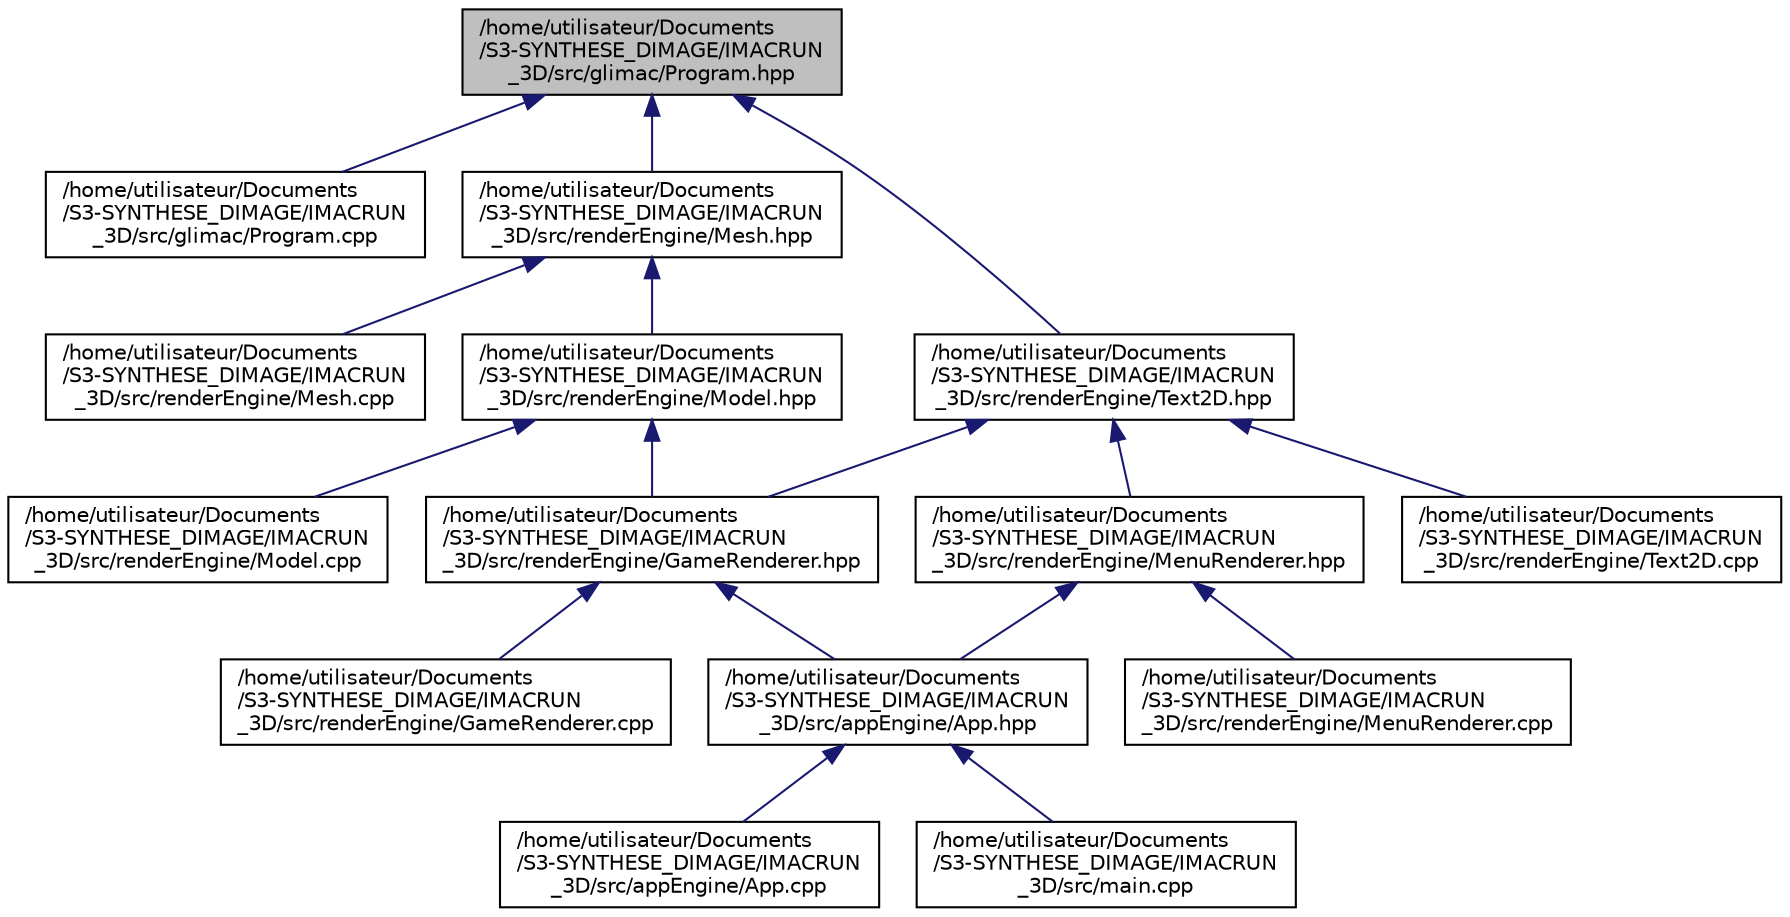 digraph "/home/utilisateur/Documents/S3-SYNTHESE_DIMAGE/IMACRUN_3D/src/glimac/Program.hpp"
{
 // LATEX_PDF_SIZE
  edge [fontname="Helvetica",fontsize="10",labelfontname="Helvetica",labelfontsize="10"];
  node [fontname="Helvetica",fontsize="10",shape=record];
  Node1 [label="/home/utilisateur/Documents\l/S3-SYNTHESE_DIMAGE/IMACRUN\l_3D/src/glimac/Program.hpp",height=0.2,width=0.4,color="black", fillcolor="grey75", style="filled", fontcolor="black",tooltip=" "];
  Node1 -> Node2 [dir="back",color="midnightblue",fontsize="10",style="solid",fontname="Helvetica"];
  Node2 [label="/home/utilisateur/Documents\l/S3-SYNTHESE_DIMAGE/IMACRUN\l_3D/src/glimac/Program.cpp",height=0.2,width=0.4,color="black", fillcolor="white", style="filled",URL="$df/db8/_program_8cpp.html",tooltip=" "];
  Node1 -> Node3 [dir="back",color="midnightblue",fontsize="10",style="solid",fontname="Helvetica"];
  Node3 [label="/home/utilisateur/Documents\l/S3-SYNTHESE_DIMAGE/IMACRUN\l_3D/src/renderEngine/Mesh.hpp",height=0.2,width=0.4,color="black", fillcolor="white", style="filled",URL="$d6/d4a/_mesh_8hpp.html",tooltip=" "];
  Node3 -> Node4 [dir="back",color="midnightblue",fontsize="10",style="solid",fontname="Helvetica"];
  Node4 [label="/home/utilisateur/Documents\l/S3-SYNTHESE_DIMAGE/IMACRUN\l_3D/src/renderEngine/Mesh.cpp",height=0.2,width=0.4,color="black", fillcolor="white", style="filled",URL="$db/d06/_mesh_8cpp.html",tooltip=" "];
  Node3 -> Node5 [dir="back",color="midnightblue",fontsize="10",style="solid",fontname="Helvetica"];
  Node5 [label="/home/utilisateur/Documents\l/S3-SYNTHESE_DIMAGE/IMACRUN\l_3D/src/renderEngine/Model.hpp",height=0.2,width=0.4,color="black", fillcolor="white", style="filled",URL="$db/df5/_model_8hpp.html",tooltip=" "];
  Node5 -> Node6 [dir="back",color="midnightblue",fontsize="10",style="solid",fontname="Helvetica"];
  Node6 [label="/home/utilisateur/Documents\l/S3-SYNTHESE_DIMAGE/IMACRUN\l_3D/src/renderEngine/GameRenderer.hpp",height=0.2,width=0.4,color="black", fillcolor="white", style="filled",URL="$d5/db7/_game_renderer_8hpp.html",tooltip=" "];
  Node6 -> Node7 [dir="back",color="midnightblue",fontsize="10",style="solid",fontname="Helvetica"];
  Node7 [label="/home/utilisateur/Documents\l/S3-SYNTHESE_DIMAGE/IMACRUN\l_3D/src/appEngine/App.hpp",height=0.2,width=0.4,color="black", fillcolor="white", style="filled",URL="$d6/dad/_app_8hpp.html",tooltip=" "];
  Node7 -> Node8 [dir="back",color="midnightblue",fontsize="10",style="solid",fontname="Helvetica"];
  Node8 [label="/home/utilisateur/Documents\l/S3-SYNTHESE_DIMAGE/IMACRUN\l_3D/src/appEngine/App.cpp",height=0.2,width=0.4,color="black", fillcolor="white", style="filled",URL="$dc/db4/_app_8cpp.html",tooltip=" "];
  Node7 -> Node9 [dir="back",color="midnightblue",fontsize="10",style="solid",fontname="Helvetica"];
  Node9 [label="/home/utilisateur/Documents\l/S3-SYNTHESE_DIMAGE/IMACRUN\l_3D/src/main.cpp",height=0.2,width=0.4,color="black", fillcolor="white", style="filled",URL="$df/d0a/main_8cpp.html",tooltip=" "];
  Node6 -> Node10 [dir="back",color="midnightblue",fontsize="10",style="solid",fontname="Helvetica"];
  Node10 [label="/home/utilisateur/Documents\l/S3-SYNTHESE_DIMAGE/IMACRUN\l_3D/src/renderEngine/GameRenderer.cpp",height=0.2,width=0.4,color="black", fillcolor="white", style="filled",URL="$d8/db7/_game_renderer_8cpp.html",tooltip=" "];
  Node5 -> Node11 [dir="back",color="midnightblue",fontsize="10",style="solid",fontname="Helvetica"];
  Node11 [label="/home/utilisateur/Documents\l/S3-SYNTHESE_DIMAGE/IMACRUN\l_3D/src/renderEngine/Model.cpp",height=0.2,width=0.4,color="black", fillcolor="white", style="filled",URL="$d2/d31/_model_8cpp.html",tooltip=" "];
  Node1 -> Node12 [dir="back",color="midnightblue",fontsize="10",style="solid",fontname="Helvetica"];
  Node12 [label="/home/utilisateur/Documents\l/S3-SYNTHESE_DIMAGE/IMACRUN\l_3D/src/renderEngine/Text2D.hpp",height=0.2,width=0.4,color="black", fillcolor="white", style="filled",URL="$d6/ddc/_text2_d_8hpp.html",tooltip=" "];
  Node12 -> Node6 [dir="back",color="midnightblue",fontsize="10",style="solid",fontname="Helvetica"];
  Node12 -> Node13 [dir="back",color="midnightblue",fontsize="10",style="solid",fontname="Helvetica"];
  Node13 [label="/home/utilisateur/Documents\l/S3-SYNTHESE_DIMAGE/IMACRUN\l_3D/src/renderEngine/MenuRenderer.hpp",height=0.2,width=0.4,color="black", fillcolor="white", style="filled",URL="$d1/d38/_menu_renderer_8hpp.html",tooltip=" "];
  Node13 -> Node7 [dir="back",color="midnightblue",fontsize="10",style="solid",fontname="Helvetica"];
  Node13 -> Node14 [dir="back",color="midnightblue",fontsize="10",style="solid",fontname="Helvetica"];
  Node14 [label="/home/utilisateur/Documents\l/S3-SYNTHESE_DIMAGE/IMACRUN\l_3D/src/renderEngine/MenuRenderer.cpp",height=0.2,width=0.4,color="black", fillcolor="white", style="filled",URL="$d0/df4/_menu_renderer_8cpp.html",tooltip=" "];
  Node12 -> Node15 [dir="back",color="midnightblue",fontsize="10",style="solid",fontname="Helvetica"];
  Node15 [label="/home/utilisateur/Documents\l/S3-SYNTHESE_DIMAGE/IMACRUN\l_3D/src/renderEngine/Text2D.cpp",height=0.2,width=0.4,color="black", fillcolor="white", style="filled",URL="$d8/d12/_text2_d_8cpp.html",tooltip=" "];
}
